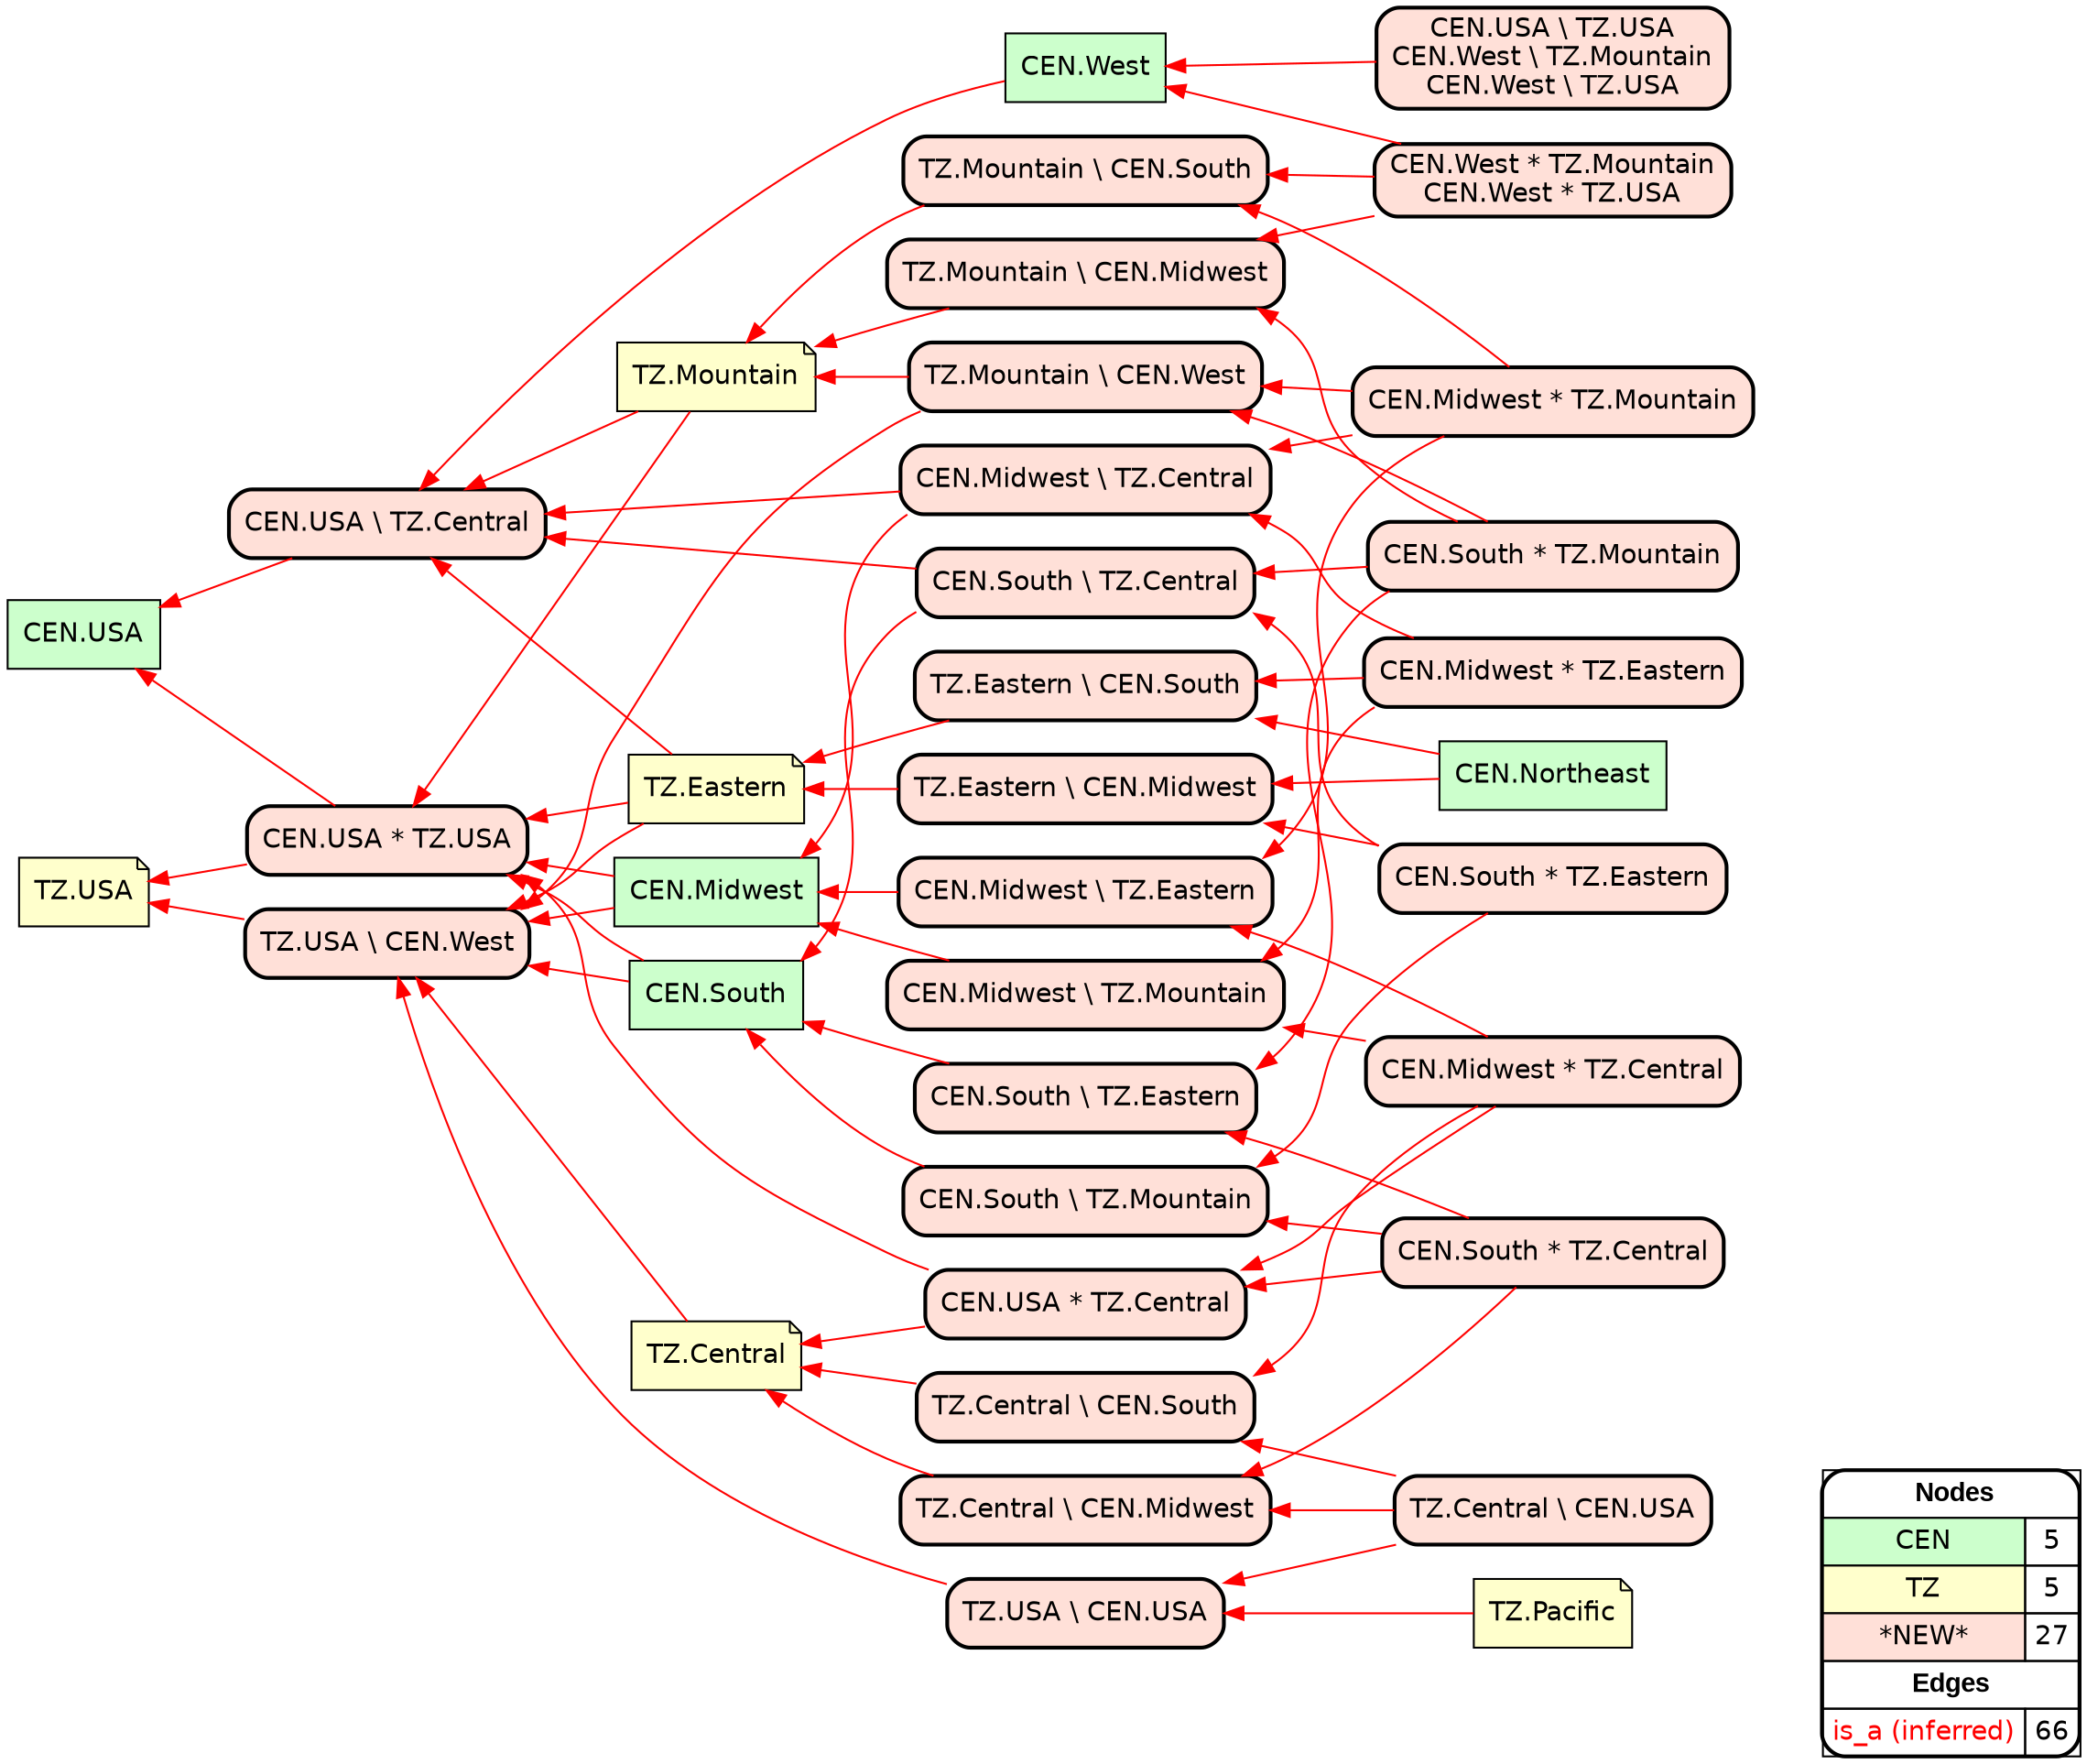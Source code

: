 digraph{
rankdir=RL
node[shape=box style=filled fillcolor="#CCFFCC" fontname="helvetica"] 
"CEN.Midwest"
"CEN.USA"
"CEN.West"
"CEN.Northeast"
"CEN.South"
node[shape=note style=filled fillcolor="#FFFFCC" fontname="helvetica"] 
"TZ.USA"
"TZ.Mountain"
"TZ.Pacific"
"TZ.Eastern"
"TZ.Central"
node[shape=box style="filled,rounded,bold" fillcolor="#FFE0D8" fontname="helvetica"] 
"TZ.Central \\ CEN.USA"
"CEN.USA \\ TZ.Central"
"CEN.South * TZ.Eastern"
"CEN.USA \\ TZ.USA\nCEN.West \\ TZ.Mountain\nCEN.West \\ TZ.USA"
"CEN.South * TZ.Central"
"TZ.Central \\ CEN.South"
"CEN.South * TZ.Mountain"
"CEN.Midwest \\ TZ.Mountain"
"CEN.South \\ TZ.Eastern"
"TZ.Eastern \\ CEN.Midwest"
"TZ.USA \\ CEN.USA"
"CEN.Midwest * TZ.Eastern"
"CEN.Midwest * TZ.Central"
"TZ.Central \\ CEN.Midwest"
"CEN.Midwest * TZ.Mountain"
"TZ.Mountain \\ CEN.West"
"CEN.Midwest \\ TZ.Central"
"TZ.Mountain \\ CEN.Midwest"
"CEN.South \\ TZ.Mountain"
"CEN.West * TZ.Mountain\nCEN.West * TZ.USA"
"TZ.USA \\ CEN.West"
"CEN.USA * TZ.Central"
"CEN.USA * TZ.USA"
"TZ.Mountain \\ CEN.South"
"CEN.South \\ TZ.Central"
"TZ.Eastern \\ CEN.South"
"CEN.Midwest \\ TZ.Eastern"
edge[arrowhead=normal style=solid color="#FF0000" constraint=true penwidth=1]
"CEN.Midwest * TZ.Mountain" -> "TZ.Mountain \\ CEN.West"
"TZ.Central \\ CEN.USA" -> "TZ.USA \\ CEN.USA"
"CEN.South * TZ.Central" -> "CEN.South \\ TZ.Mountain"
"CEN.Midwest * TZ.Eastern" -> "CEN.Midwest \\ TZ.Central"
"CEN.Midwest * TZ.Mountain" -> "TZ.Mountain \\ CEN.South"
"TZ.Central \\ CEN.USA" -> "TZ.Central \\ CEN.South"
"CEN.South" -> "CEN.USA * TZ.USA"
"CEN.Midwest" -> "CEN.USA * TZ.USA"
"TZ.Eastern" -> "TZ.USA \\ CEN.West"
"TZ.Central" -> "TZ.USA \\ CEN.West"
"TZ.Mountain \\ CEN.West" -> "TZ.USA \\ CEN.West"
"TZ.Mountain \\ CEN.South" -> "TZ.Mountain"
"CEN.South * TZ.Central" -> "CEN.USA * TZ.Central"
"CEN.South \\ TZ.Central" -> "CEN.South"
"CEN.West * TZ.Mountain\nCEN.West * TZ.USA" -> "TZ.Mountain \\ CEN.Midwest"
"TZ.Mountain" -> "CEN.USA * TZ.USA"
"CEN.South * TZ.Eastern" -> "CEN.South \\ TZ.Mountain"
"CEN.Midwest * TZ.Mountain" -> "CEN.Midwest \\ TZ.Central"
"TZ.Mountain" -> "CEN.USA \\ TZ.Central"
"CEN.Midwest \\ TZ.Central" -> "CEN.Midwest"
"CEN.Midwest * TZ.Central" -> "CEN.Midwest \\ TZ.Eastern"
"TZ.Central \\ CEN.South" -> "TZ.Central"
"CEN.Midwest * TZ.Central" -> "TZ.Central \\ CEN.South"
"CEN.South" -> "TZ.USA \\ CEN.West"
"CEN.Midwest * TZ.Eastern" -> "CEN.Midwest \\ TZ.Mountain"
"TZ.Eastern \\ CEN.Midwest" -> "TZ.Eastern"
"CEN.Midwest * TZ.Eastern" -> "TZ.Eastern \\ CEN.South"
"TZ.USA \\ CEN.West" -> "TZ.USA"
"TZ.Eastern" -> "CEN.USA \\ TZ.Central"
"TZ.Eastern" -> "CEN.USA * TZ.USA"
"TZ.Central \\ CEN.Midwest" -> "TZ.Central"
"CEN.Midwest \\ TZ.Mountain" -> "CEN.Midwest"
"CEN.Midwest * TZ.Central" -> "CEN.Midwest \\ TZ.Mountain"
"CEN.South * TZ.Mountain" -> "CEN.South \\ TZ.Eastern"
"CEN.South * TZ.Central" -> "TZ.Central \\ CEN.Midwest"
"CEN.Midwest \\ TZ.Central" -> "CEN.USA \\ TZ.Central"
"CEN.West" -> "CEN.USA \\ TZ.Central"
"CEN.Midwest * TZ.Central" -> "CEN.USA * TZ.Central"
"TZ.Mountain \\ CEN.West" -> "TZ.Mountain"
"CEN.South * TZ.Eastern" -> "TZ.Eastern \\ CEN.Midwest"
"TZ.Central \\ CEN.USA" -> "TZ.Central \\ CEN.Midwest"
"CEN.USA \\ TZ.USA\nCEN.West \\ TZ.Mountain\nCEN.West \\ TZ.USA" -> "CEN.West"
"CEN.USA * TZ.Central" -> "CEN.USA * TZ.USA"
"CEN.Northeast" -> "TZ.Eastern \\ CEN.South"
"CEN.Midwest" -> "TZ.USA \\ CEN.West"
"CEN.USA * TZ.USA" -> "TZ.USA"
"CEN.Midwest \\ TZ.Eastern" -> "CEN.Midwest"
"TZ.USA \\ CEN.USA" -> "TZ.USA \\ CEN.West"
"CEN.Northeast" -> "TZ.Eastern \\ CEN.Midwest"
"CEN.West * TZ.Mountain\nCEN.West * TZ.USA" -> "TZ.Mountain \\ CEN.South"
"CEN.South \\ TZ.Mountain" -> "CEN.South"
"CEN.South \\ TZ.Central" -> "CEN.USA \\ TZ.Central"
"TZ.Pacific" -> "TZ.USA \\ CEN.USA"
"CEN.South * TZ.Eastern" -> "CEN.South \\ TZ.Central"
"CEN.West * TZ.Mountain\nCEN.West * TZ.USA" -> "CEN.West"
"CEN.Midwest * TZ.Mountain" -> "CEN.Midwest \\ TZ.Eastern"
"CEN.South * TZ.Mountain" -> "TZ.Mountain \\ CEN.West"
"TZ.Eastern \\ CEN.South" -> "TZ.Eastern"
"CEN.USA * TZ.USA" -> "CEN.USA"
"CEN.USA * TZ.Central" -> "TZ.Central"
"CEN.South * TZ.Central" -> "CEN.South \\ TZ.Eastern"
"CEN.South * TZ.Mountain" -> "CEN.South \\ TZ.Central"
"CEN.South \\ TZ.Eastern" -> "CEN.South"
"TZ.Mountain \\ CEN.Midwest" -> "TZ.Mountain"
"CEN.USA \\ TZ.Central" -> "CEN.USA"
"CEN.South * TZ.Mountain" -> "TZ.Mountain \\ CEN.Midwest"
edge[arrowhead=normal style=dotted color="#000000" constraint=true penwidth=1]
node[shape=box] 
{rank=source Legend [fillcolor= white margin=0 label=< 
 <TABLE BORDER="0" CELLBORDER="1" CELLSPACING="0" CELLPADDING="4"> 
<TR> <TD COLSPAN="2"><font face="Arial Black"> Nodes</font></TD> </TR> 
<TR> 
 <TD bgcolor="#CCFFCC" fontname="helvetica">CEN</TD> 
 <TD>5</TD> 
 </TR> 
<TR> 
 <TD bgcolor="#FFFFCC" fontname="helvetica">TZ</TD> 
 <TD>5</TD> 
 </TR> 
<TR> 
 <TD bgcolor="#FFE0D8" fontname="helvetica">*NEW*</TD> 
 <TD>27</TD> 
 </TR> 
<TR> <TD COLSPAN="2"><font face = "Arial Black"> Edges </font></TD> </TR> 
<TR> 
 <TD><font color ="#FF0000">is_a (inferred)</font></TD><TD>66</TD>
</TR>
</TABLE> 
 >] } 
}